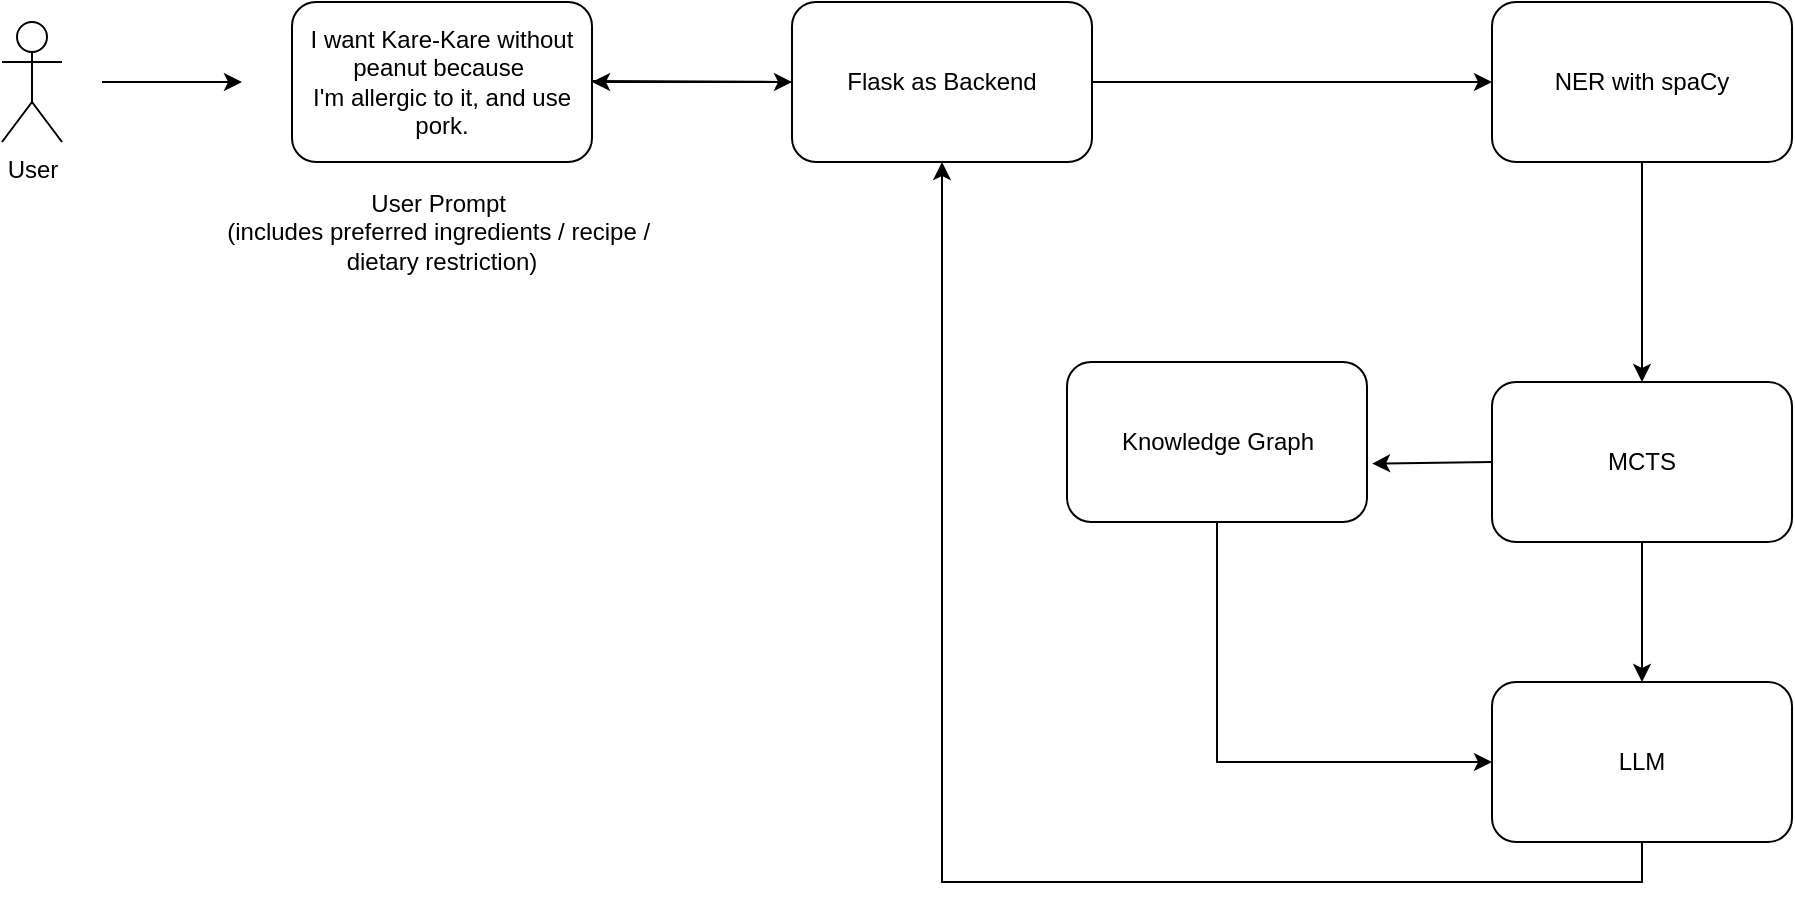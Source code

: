 <mxfile version="24.5.3" type="github">
  <diagram name="Page-1" id="nqtYJb-C8pLSouhX_ml8">
    <mxGraphModel dx="1784" dy="887" grid="1" gridSize="10" guides="1" tooltips="1" connect="1" arrows="1" fold="1" page="1" pageScale="1" pageWidth="850" pageHeight="1100" math="0" shadow="0">
      <root>
        <mxCell id="0" />
        <mxCell id="1" parent="0" />
        <mxCell id="jxTVoxvYUh4I0hS91gZT-1" value="I want Kare-Kare without peanut because&amp;nbsp;&lt;div&gt;I&#39;m allergic to it, and use pork.&lt;/div&gt;" style="rounded=1;whiteSpace=wrap;html=1;" vertex="1" parent="1">
          <mxGeometry x="175" y="140" width="150" height="80" as="geometry" />
        </mxCell>
        <mxCell id="jxTVoxvYUh4I0hS91gZT-2" value="User" style="shape=umlActor;verticalLabelPosition=bottom;verticalAlign=top;html=1;outlineConnect=0;" vertex="1" parent="1">
          <mxGeometry x="30" y="150" width="30" height="60" as="geometry" />
        </mxCell>
        <mxCell id="jxTVoxvYUh4I0hS91gZT-5" value="" style="endArrow=classic;html=1;rounded=0;" edge="1" parent="1">
          <mxGeometry width="50" height="50" relative="1" as="geometry">
            <mxPoint x="80" y="180" as="sourcePoint" />
            <mxPoint x="150" y="180" as="targetPoint" />
          </mxGeometry>
        </mxCell>
        <mxCell id="jxTVoxvYUh4I0hS91gZT-6" value="NER with spaCy" style="rounded=1;whiteSpace=wrap;html=1;" vertex="1" parent="1">
          <mxGeometry x="775" y="140" width="150" height="80" as="geometry" />
        </mxCell>
        <mxCell id="jxTVoxvYUh4I0hS91gZT-8" value="User Prompt&amp;nbsp;&lt;div&gt;(includes preferred ingredients / recipe /&amp;nbsp;&lt;/div&gt;&lt;div&gt;dietary restriction)&lt;/div&gt;" style="text;html=1;align=center;verticalAlign=middle;whiteSpace=wrap;rounded=0;" vertex="1" parent="1">
          <mxGeometry x="140" y="240" width="220" height="30" as="geometry" />
        </mxCell>
        <mxCell id="jxTVoxvYUh4I0hS91gZT-10" value="MCTS" style="rounded=1;whiteSpace=wrap;html=1;" vertex="1" parent="1">
          <mxGeometry x="775" y="330" width="150" height="80" as="geometry" />
        </mxCell>
        <mxCell id="jxTVoxvYUh4I0hS91gZT-17" style="edgeStyle=orthogonalEdgeStyle;rounded=0;orthogonalLoop=1;jettySize=auto;html=1;exitX=0.5;exitY=1;exitDx=0;exitDy=0;entryX=0;entryY=0.5;entryDx=0;entryDy=0;" edge="1" parent="1" source="jxTVoxvYUh4I0hS91gZT-11" target="jxTVoxvYUh4I0hS91gZT-15">
          <mxGeometry relative="1" as="geometry">
            <mxPoint x="712.5" y="400.0" as="sourcePoint" />
            <mxPoint x="850.0" y="520" as="targetPoint" />
            <Array as="points">
              <mxPoint x="638" y="520" />
            </Array>
          </mxGeometry>
        </mxCell>
        <mxCell id="jxTVoxvYUh4I0hS91gZT-11" value="Knowledge Graph" style="rounded=1;whiteSpace=wrap;html=1;" vertex="1" parent="1">
          <mxGeometry x="562.5" y="320" width="150" height="80" as="geometry" />
        </mxCell>
        <mxCell id="jxTVoxvYUh4I0hS91gZT-12" value="" style="endArrow=classic;html=1;rounded=0;exitX=0;exitY=0.5;exitDx=0;exitDy=0;entryX=1.017;entryY=0.635;entryDx=0;entryDy=0;entryPerimeter=0;" edge="1" parent="1" source="jxTVoxvYUh4I0hS91gZT-10" target="jxTVoxvYUh4I0hS91gZT-11">
          <mxGeometry width="50" height="50" relative="1" as="geometry">
            <mxPoint x="615" y="360" as="sourcePoint" />
            <mxPoint x="735" y="370" as="targetPoint" />
          </mxGeometry>
        </mxCell>
        <mxCell id="jxTVoxvYUh4I0hS91gZT-14" value="" style="endArrow=classic;html=1;rounded=0;exitX=0.5;exitY=1;exitDx=0;exitDy=0;entryX=0.5;entryY=0;entryDx=0;entryDy=0;" edge="1" parent="1" source="jxTVoxvYUh4I0hS91gZT-10" target="jxTVoxvYUh4I0hS91gZT-15">
          <mxGeometry width="50" height="50" relative="1" as="geometry">
            <mxPoint x="625" y="380" as="sourcePoint" />
            <mxPoint x="805" y="480" as="targetPoint" />
          </mxGeometry>
        </mxCell>
        <mxCell id="jxTVoxvYUh4I0hS91gZT-20" style="edgeStyle=orthogonalEdgeStyle;rounded=0;orthogonalLoop=1;jettySize=auto;html=1;exitX=0.5;exitY=1;exitDx=0;exitDy=0;" edge="1" parent="1" source="jxTVoxvYUh4I0hS91gZT-15" target="jxTVoxvYUh4I0hS91gZT-19">
          <mxGeometry relative="1" as="geometry" />
        </mxCell>
        <mxCell id="jxTVoxvYUh4I0hS91gZT-15" value="LLM" style="rounded=1;whiteSpace=wrap;html=1;" vertex="1" parent="1">
          <mxGeometry x="775" y="480" width="150" height="80" as="geometry" />
        </mxCell>
        <mxCell id="jxTVoxvYUh4I0hS91gZT-16" value="" style="endArrow=classic;html=1;rounded=0;exitX=0.5;exitY=1;exitDx=0;exitDy=0;entryX=0.5;entryY=0;entryDx=0;entryDy=0;" edge="1" parent="1" source="jxTVoxvYUh4I0hS91gZT-6" target="jxTVoxvYUh4I0hS91gZT-10">
          <mxGeometry width="50" height="50" relative="1" as="geometry">
            <mxPoint x="734.55" y="221" as="sourcePoint" />
            <mxPoint x="734.55" y="291" as="targetPoint" />
          </mxGeometry>
        </mxCell>
        <mxCell id="jxTVoxvYUh4I0hS91gZT-19" value="Flask as Backend" style="rounded=1;whiteSpace=wrap;html=1;" vertex="1" parent="1">
          <mxGeometry x="425" y="140" width="150" height="80" as="geometry" />
        </mxCell>
        <mxCell id="jxTVoxvYUh4I0hS91gZT-21" value="" style="endArrow=classic;html=1;rounded=0;entryX=0;entryY=0.5;entryDx=0;entryDy=0;exitX=1;exitY=0.5;exitDx=0;exitDy=0;" edge="1" parent="1" source="jxTVoxvYUh4I0hS91gZT-19" target="jxTVoxvYUh4I0hS91gZT-6">
          <mxGeometry width="50" height="50" relative="1" as="geometry">
            <mxPoint x="785" y="230" as="sourcePoint" />
            <mxPoint x="785" y="330" as="targetPoint" />
          </mxGeometry>
        </mxCell>
        <mxCell id="jxTVoxvYUh4I0hS91gZT-22" value="" style="endArrow=classic;html=1;rounded=0;exitX=1;exitY=0.5;exitDx=0;exitDy=0;entryX=0;entryY=0.5;entryDx=0;entryDy=0;" edge="1" parent="1" target="jxTVoxvYUh4I0hS91gZT-19">
          <mxGeometry width="50" height="50" relative="1" as="geometry">
            <mxPoint x="325" y="179.55" as="sourcePoint" />
            <mxPoint x="420" y="180" as="targetPoint" />
          </mxGeometry>
        </mxCell>
        <mxCell id="jxTVoxvYUh4I0hS91gZT-23" value="" style="endArrow=classic;html=1;rounded=0;exitX=0;exitY=0.5;exitDx=0;exitDy=0;entryX=1;entryY=0.5;entryDx=0;entryDy=0;" edge="1" parent="1" source="jxTVoxvYUh4I0hS91gZT-19" target="jxTVoxvYUh4I0hS91gZT-1">
          <mxGeometry width="50" height="50" relative="1" as="geometry">
            <mxPoint x="335" y="189.55" as="sourcePoint" />
            <mxPoint x="320" y="300" as="targetPoint" />
          </mxGeometry>
        </mxCell>
      </root>
    </mxGraphModel>
  </diagram>
</mxfile>
